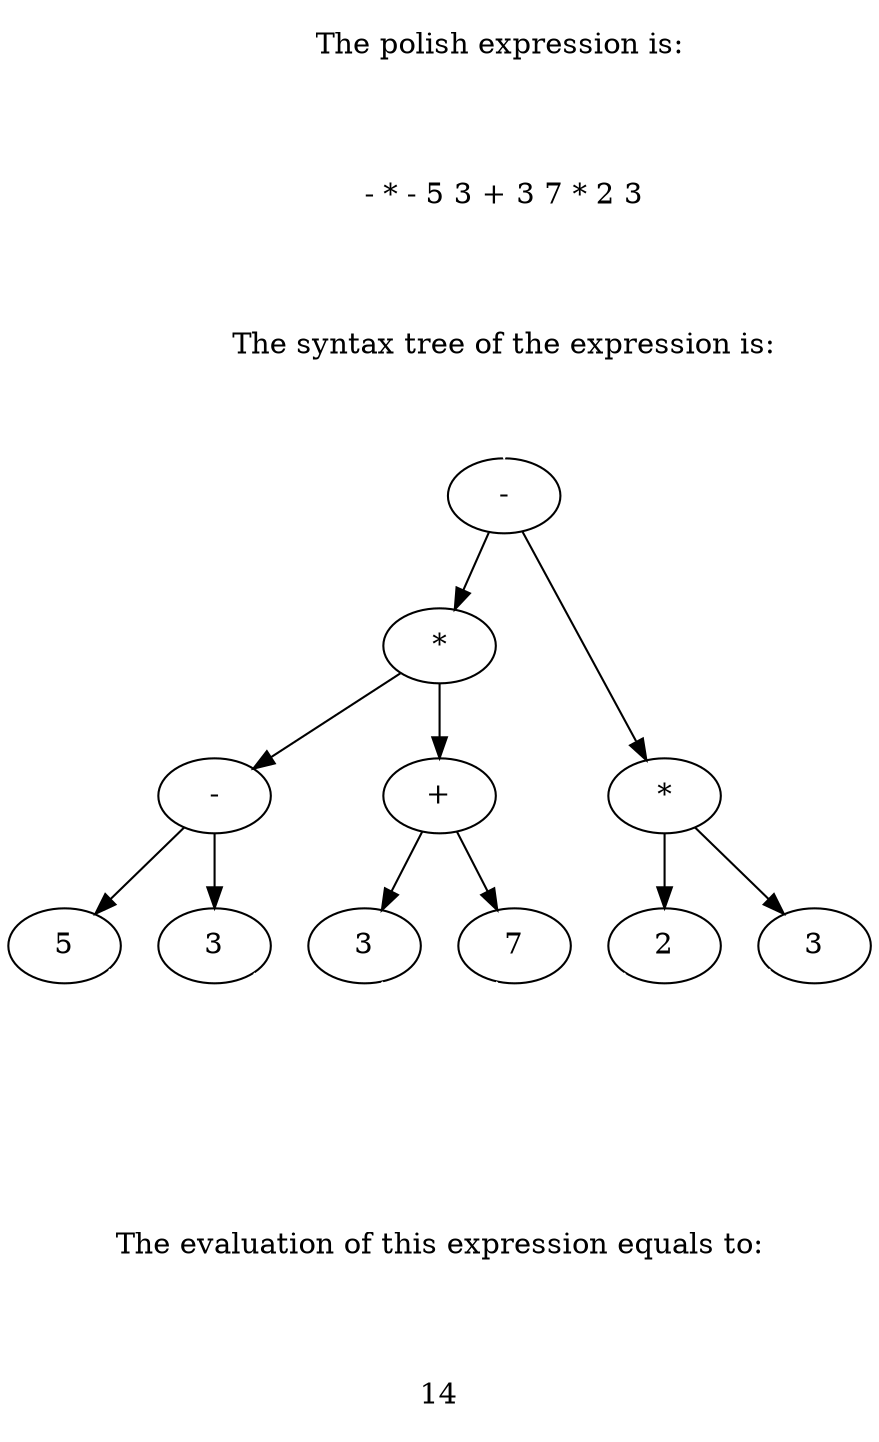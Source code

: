 // Polish Expression Calculator
digraph {
	start [label="The polish expression is: " shape=plaintext]
	expression [label="- * - 5 3 + 3 7 * 2 3
" shape=plaintext]
	"graph" [label="The syntax tree of the expression is:" shape=plaintext]
	sentinel [label="" shape=plaintext]
	1 [label="-"]
	start -> expression [label="" color=white]
	expression -> "graph" [label="" color=white]
	"graph" -> 1 [label="" color=white]
	2 [label="*"]
	1 -> 2
	4 [label="-"]
	2 -> 4
	8 [label=5]
	4 -> 8
	8 -> sentinel [color=white]
	9 [label=3]
	4 -> 9
	9 -> sentinel [color=white]
	5 [label="+"]
	2 -> 5
	10 [label=3]
	5 -> 10
	10 -> sentinel [color=white]
	11 [label=7]
	5 -> 11
	11 -> sentinel [color=white]
	3 [label="*"]
	1 -> 3
	6 [label=2]
	3 -> 6
	6 -> sentinel [color=white]
	7 [label=3]
	3 -> 7
	7 -> sentinel [color=white]
	result_text [label="The evaluation of this expression equals to:" shape=plaintext]
	result [label=14 shape=plaintext]
	sentinel -> result_text [color=white]
	result_text -> result [color=white]
}
